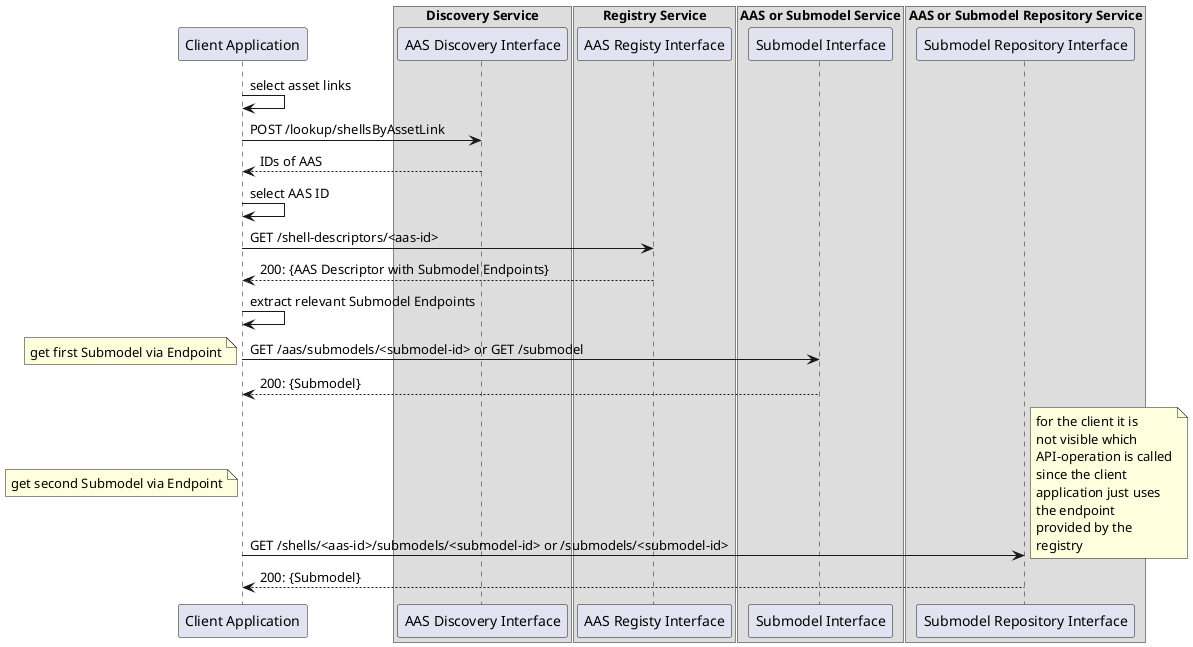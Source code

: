 @startuml

participant Client as "Client Application"


box "Discovery Service"
  participant AASDiscovery as "AAS Discovery Interface"
end box

box "Registry Service"
   participant AASRegistry as "AAS Registy Interface"
end box

box "AAS or Submodel Service"
  participant iSM as "Submodel Interface"
end box

box "AAS or Submodel Repository Service"
  participant SMRepo as "Submodel Repository Interface"
end box

Client -> Client : select asset links

Client -> AASDiscovery: POST /lookup/shellsByAssetLink
Client <-- AASDiscovery : IDs of AAS
Client -> Client : select AAS ID


Client -> AASRegistry : GET /shell-descriptors/<aas-id>
Client <-- AASRegistry : 200: {AAS Descriptor with Submodel Endpoints}
Client -> Client : extract relevant Submodel Endpoints


Client -> iSM : GET /aas/submodels/<submodel-id> or GET /submodel
note left
get first Submodel via Endpoint
end note
Client <-- iSM : 200: {Submodel}

Client -> SMRepo: GET /shells/<aas-id>/submodels/<submodel-id> or /submodels/<submodel-id>
note left
get second Submodel via Endpoint
end note
note right
for the client it is 
not visible which
API-operation is called
since the client 
application just uses 
the endpoint
provided by the 
registry
end note

Client <-- SMRepo : 200: {Submodel}

@enduml
